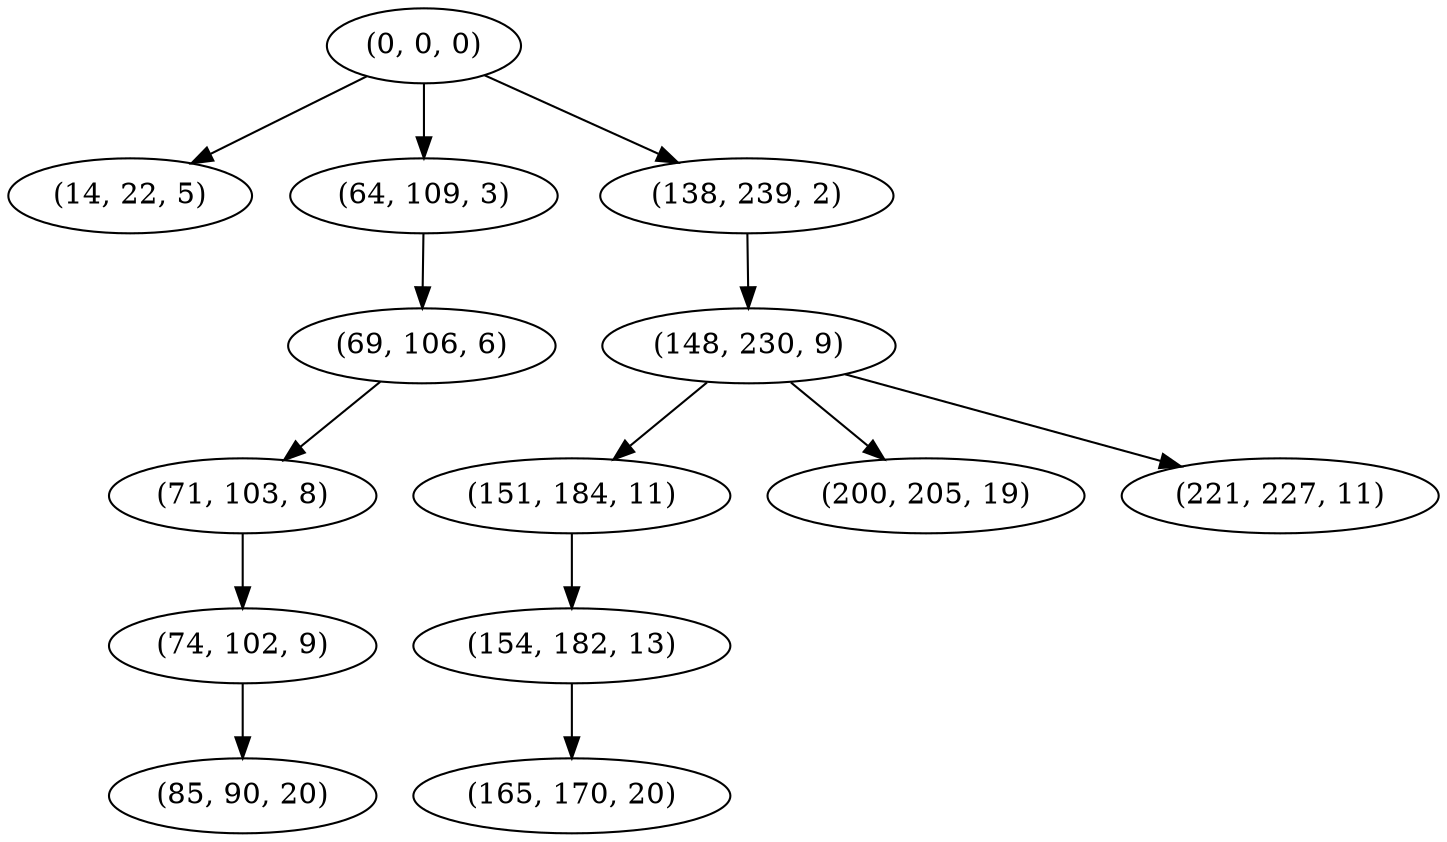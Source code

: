 digraph tree {
    "(0, 0, 0)";
    "(14, 22, 5)";
    "(64, 109, 3)";
    "(69, 106, 6)";
    "(71, 103, 8)";
    "(74, 102, 9)";
    "(85, 90, 20)";
    "(138, 239, 2)";
    "(148, 230, 9)";
    "(151, 184, 11)";
    "(154, 182, 13)";
    "(165, 170, 20)";
    "(200, 205, 19)";
    "(221, 227, 11)";
    "(0, 0, 0)" -> "(14, 22, 5)";
    "(0, 0, 0)" -> "(64, 109, 3)";
    "(0, 0, 0)" -> "(138, 239, 2)";
    "(64, 109, 3)" -> "(69, 106, 6)";
    "(69, 106, 6)" -> "(71, 103, 8)";
    "(71, 103, 8)" -> "(74, 102, 9)";
    "(74, 102, 9)" -> "(85, 90, 20)";
    "(138, 239, 2)" -> "(148, 230, 9)";
    "(148, 230, 9)" -> "(151, 184, 11)";
    "(148, 230, 9)" -> "(200, 205, 19)";
    "(148, 230, 9)" -> "(221, 227, 11)";
    "(151, 184, 11)" -> "(154, 182, 13)";
    "(154, 182, 13)" -> "(165, 170, 20)";
}
